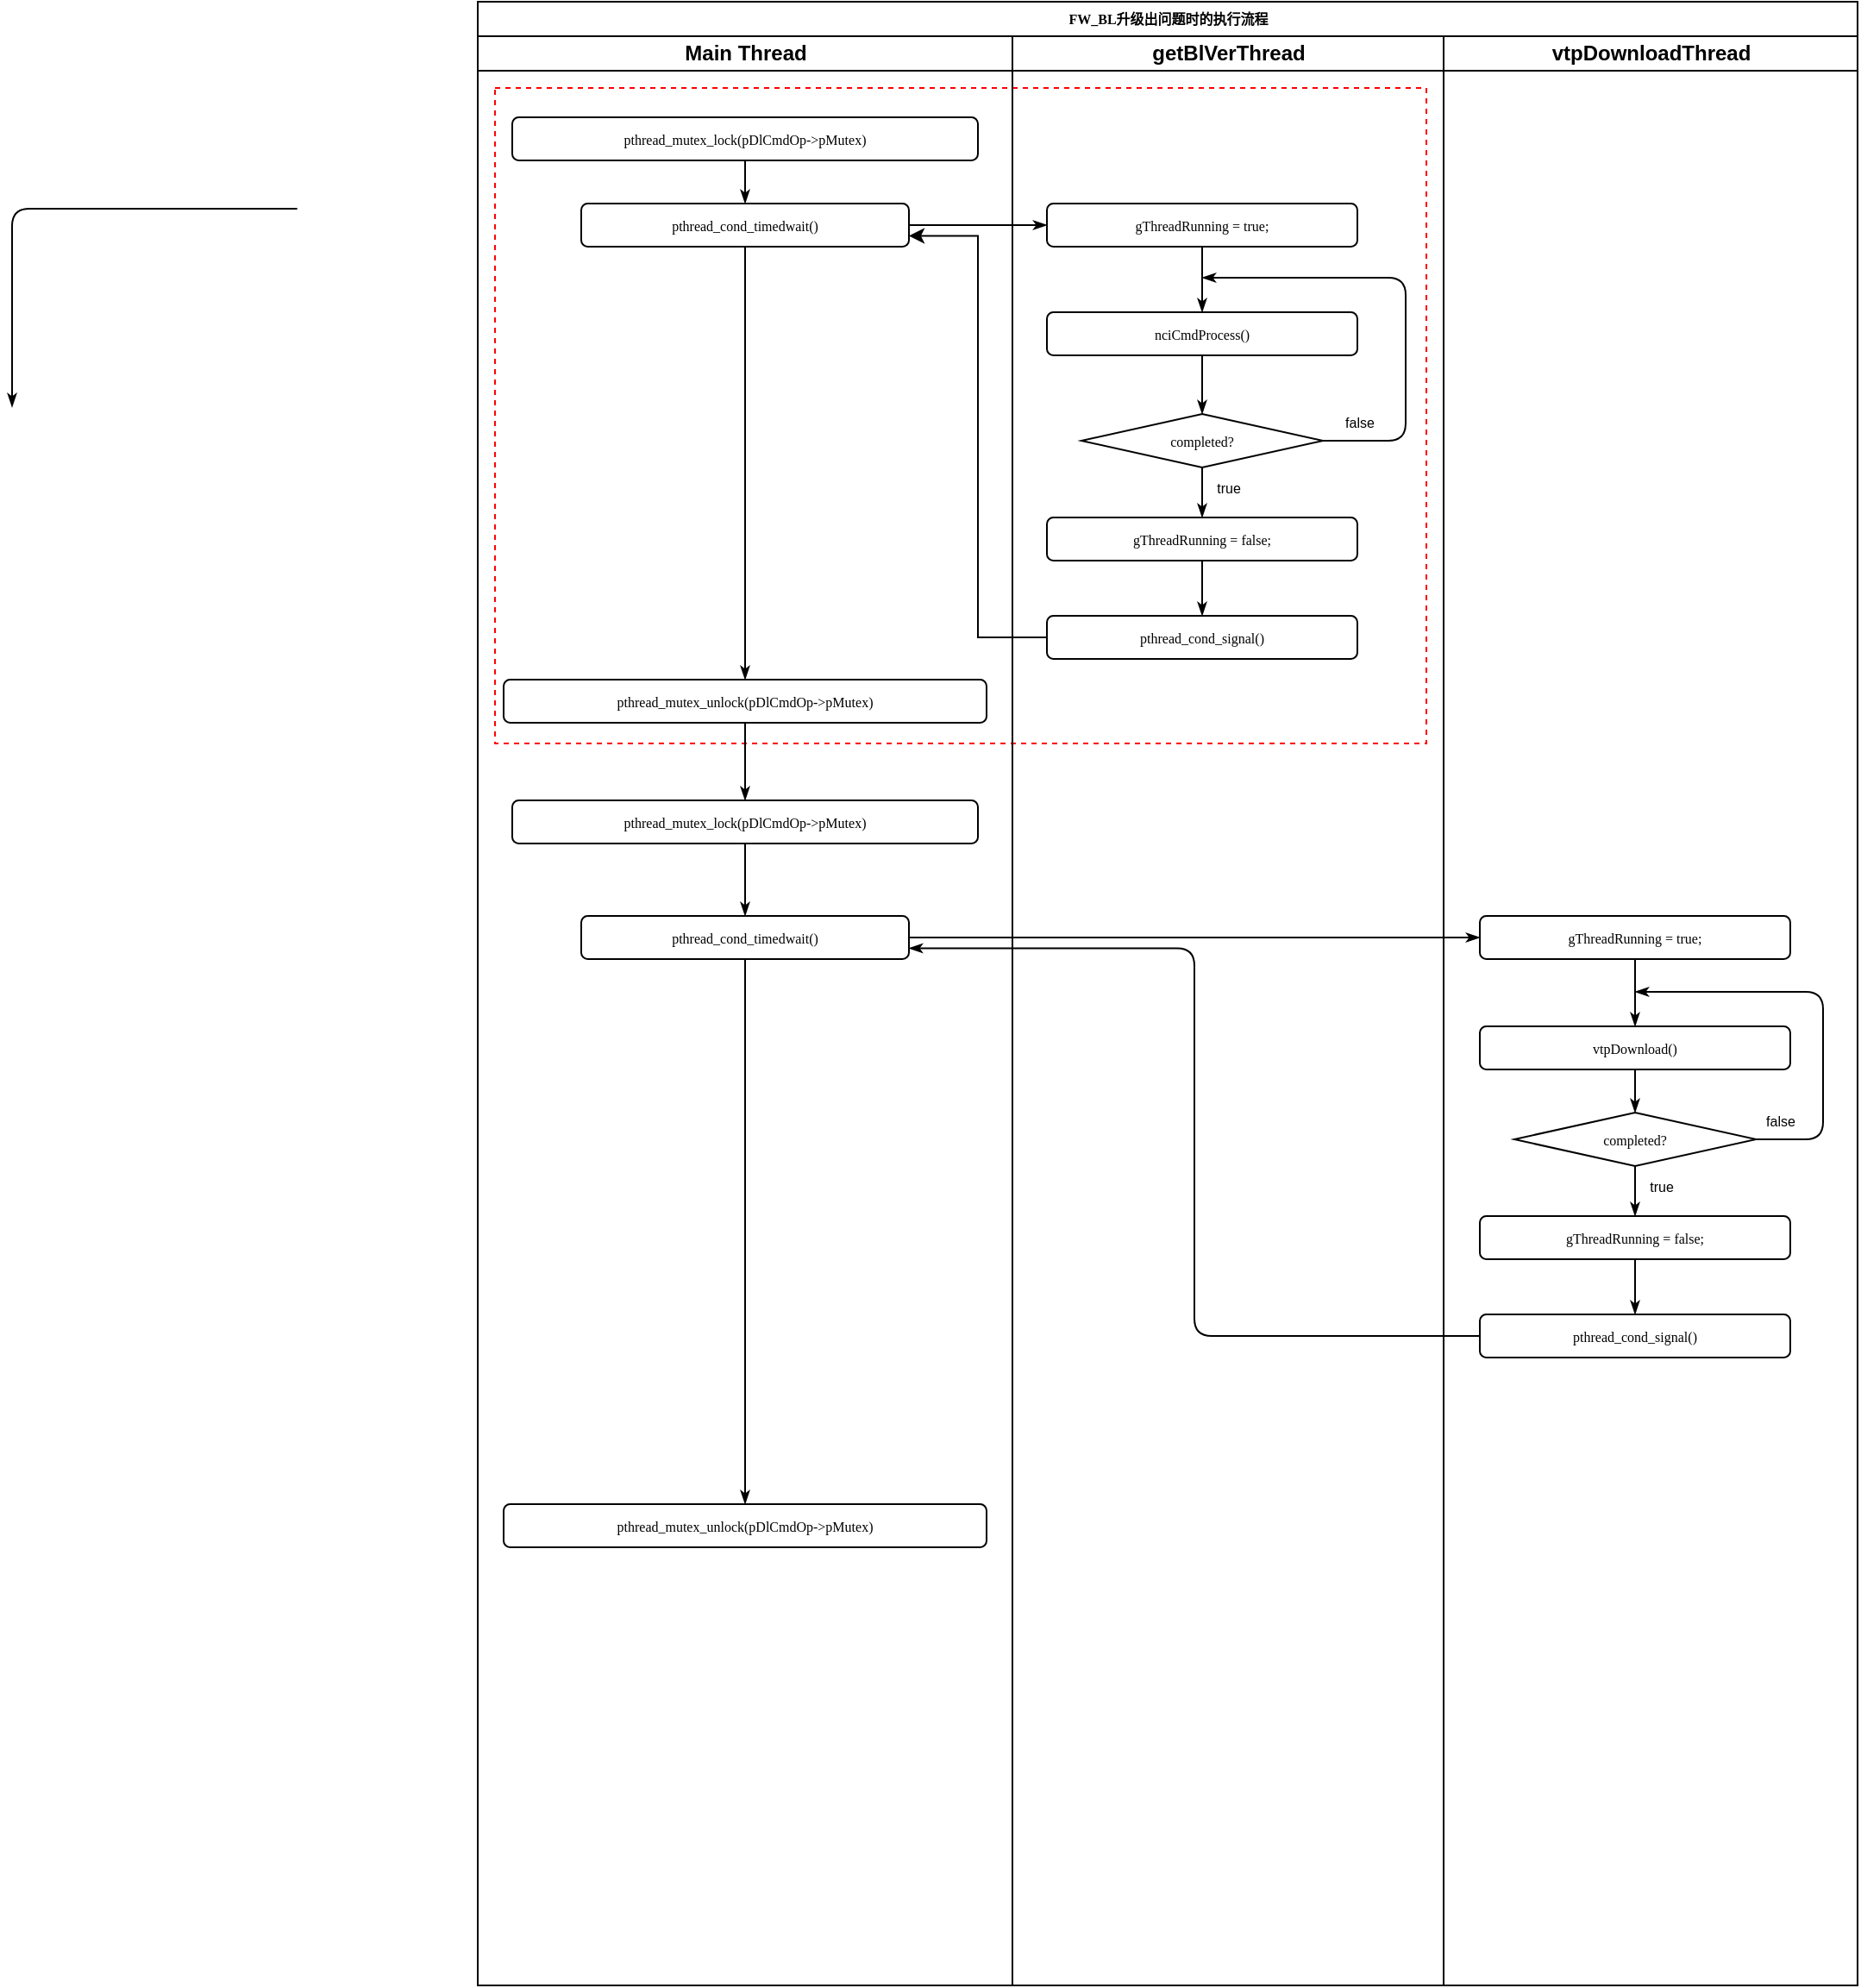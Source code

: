 <mxfile version="20.2.3" type="github">
  <diagram name="Page-1" id="74e2e168-ea6b-b213-b513-2b3c1d86103e">
    <mxGraphModel dx="1185" dy="641" grid="1" gridSize="10" guides="1" tooltips="1" connect="1" arrows="1" fold="1" page="1" pageScale="1" pageWidth="1100" pageHeight="850" background="none" math="0" shadow="0">
      <root>
        <mxCell id="0" />
        <mxCell id="1" parent="0" />
        <mxCell id="fB2f3T5bGvMoDqR02asQ-30" value="" style="whiteSpace=wrap;html=1;dashed=1;fillColor=none;strokeColor=#FF0000;strokeWidth=1;" vertex="1" parent="1">
          <mxGeometry x="300" y="100" width="540" height="380" as="geometry" />
        </mxCell>
        <mxCell id="77e6c97f196da883-1" value="FW_BL升级出问题时的执行流程" style="swimlane;html=1;childLayout=stackLayout;startSize=20;rounded=0;shadow=0;labelBackgroundColor=none;strokeWidth=1;fontFamily=Verdana;fontSize=8;align=center;" parent="1" vertex="1">
          <mxGeometry x="290" y="50" width="800" height="1150" as="geometry" />
        </mxCell>
        <mxCell id="77e6c97f196da883-2" value="Main Thread" style="swimlane;html=1;startSize=20;" parent="77e6c97f196da883-1" vertex="1">
          <mxGeometry y="20" width="310" height="1130" as="geometry" />
        </mxCell>
        <mxCell id="77e6c97f196da883-8" value="pthread_cond_timedwait()" style="rounded=1;whiteSpace=wrap;html=1;shadow=0;labelBackgroundColor=none;strokeWidth=1;fontFamily=Verdana;fontSize=8;align=center;" parent="77e6c97f196da883-2" vertex="1">
          <mxGeometry x="60" y="97" width="190" height="25" as="geometry" />
        </mxCell>
        <mxCell id="oON87pEDAaG0b01-S6Sm-5" value="pthread_mutex_unlock(pDlCmdOp-&amp;gt;pMutex)" style="rounded=1;whiteSpace=wrap;html=1;shadow=0;labelBackgroundColor=none;strokeWidth=1;fontFamily=Verdana;fontSize=8;align=center;" parent="77e6c97f196da883-2" vertex="1">
          <mxGeometry x="15" y="373" width="280" height="25" as="geometry" />
        </mxCell>
        <mxCell id="oON87pEDAaG0b01-S6Sm-8" value="pthread_mutex_lock(pDlCmdOp-&amp;gt;pMutex)" style="rounded=1;whiteSpace=wrap;html=1;shadow=0;labelBackgroundColor=none;strokeWidth=1;fontFamily=Verdana;fontSize=8;align=center;" parent="77e6c97f196da883-2" vertex="1">
          <mxGeometry x="20" y="47" width="270" height="25" as="geometry" />
        </mxCell>
        <mxCell id="oON87pEDAaG0b01-S6Sm-9" style="edgeStyle=orthogonalEdgeStyle;rounded=1;html=1;labelBackgroundColor=none;startArrow=none;startFill=0;startSize=5;endArrow=classicThin;endFill=1;endSize=5;jettySize=auto;orthogonalLoop=1;strokeWidth=1;fontFamily=Verdana;fontSize=8;exitX=0.5;exitY=1;exitDx=0;exitDy=0;entryX=0.5;entryY=0;entryDx=0;entryDy=0;" parent="77e6c97f196da883-2" source="oON87pEDAaG0b01-S6Sm-8" target="77e6c97f196da883-8" edge="1">
          <mxGeometry relative="1" as="geometry">
            <mxPoint x="284" y="132" as="sourcePoint" />
            <mxPoint x="80" y="90" as="targetPoint" />
          </mxGeometry>
        </mxCell>
        <mxCell id="oON87pEDAaG0b01-S6Sm-11" style="edgeStyle=orthogonalEdgeStyle;rounded=1;html=1;labelBackgroundColor=none;startArrow=none;startFill=0;startSize=5;endArrow=classicThin;endFill=1;endSize=5;jettySize=auto;orthogonalLoop=1;strokeWidth=1;fontFamily=Verdana;fontSize=8;exitX=0.5;exitY=1;exitDx=0;exitDy=0;" parent="77e6c97f196da883-2" source="77e6c97f196da883-8" target="oON87pEDAaG0b01-S6Sm-5" edge="1">
          <mxGeometry relative="1" as="geometry">
            <mxPoint x="165" y="82" as="sourcePoint" />
            <mxPoint x="165" y="107" as="targetPoint" />
          </mxGeometry>
        </mxCell>
        <mxCell id="fB2f3T5bGvMoDqR02asQ-4" value="pthread_cond_timedwait()" style="rounded=1;whiteSpace=wrap;html=1;shadow=0;labelBackgroundColor=none;strokeWidth=1;fontFamily=Verdana;fontSize=8;align=center;" vertex="1" parent="77e6c97f196da883-2">
          <mxGeometry x="60" y="510" width="190" height="25" as="geometry" />
        </mxCell>
        <mxCell id="fB2f3T5bGvMoDqR02asQ-5" value="pthread_mutex_unlock(pDlCmdOp-&amp;gt;pMutex)" style="rounded=1;whiteSpace=wrap;html=1;shadow=0;labelBackgroundColor=none;strokeWidth=1;fontFamily=Verdana;fontSize=8;align=center;" vertex="1" parent="77e6c97f196da883-2">
          <mxGeometry x="15" y="851" width="280" height="25" as="geometry" />
        </mxCell>
        <mxCell id="fB2f3T5bGvMoDqR02asQ-6" value="pthread_mutex_lock(pDlCmdOp-&amp;gt;pMutex)" style="rounded=1;whiteSpace=wrap;html=1;shadow=0;labelBackgroundColor=none;strokeWidth=1;fontFamily=Verdana;fontSize=8;align=center;" vertex="1" parent="77e6c97f196da883-2">
          <mxGeometry x="20" y="443" width="270" height="25" as="geometry" />
        </mxCell>
        <mxCell id="fB2f3T5bGvMoDqR02asQ-7" style="edgeStyle=orthogonalEdgeStyle;rounded=1;html=1;labelBackgroundColor=none;startArrow=none;startFill=0;startSize=5;endArrow=classicThin;endFill=1;endSize=5;jettySize=auto;orthogonalLoop=1;strokeWidth=1;fontFamily=Verdana;fontSize=8;exitX=0.5;exitY=1;exitDx=0;exitDy=0;entryX=0.5;entryY=0;entryDx=0;entryDy=0;" edge="1" parent="77e6c97f196da883-2" source="fB2f3T5bGvMoDqR02asQ-6" target="fB2f3T5bGvMoDqR02asQ-4">
          <mxGeometry relative="1" as="geometry">
            <mxPoint x="-6" y="539" as="sourcePoint" />
            <mxPoint x="-210" y="497" as="targetPoint" />
          </mxGeometry>
        </mxCell>
        <mxCell id="fB2f3T5bGvMoDqR02asQ-8" style="edgeStyle=orthogonalEdgeStyle;rounded=1;html=1;labelBackgroundColor=none;startArrow=none;startFill=0;startSize=5;endArrow=classicThin;endFill=1;endSize=5;jettySize=auto;orthogonalLoop=1;strokeWidth=1;fontFamily=Verdana;fontSize=8;exitX=0.5;exitY=1;exitDx=0;exitDy=0;" edge="1" parent="77e6c97f196da883-2" source="fB2f3T5bGvMoDqR02asQ-4" target="fB2f3T5bGvMoDqR02asQ-5">
          <mxGeometry relative="1" as="geometry">
            <mxPoint x="-125" y="445" as="sourcePoint" />
            <mxPoint x="-125" y="470" as="targetPoint" />
          </mxGeometry>
        </mxCell>
        <mxCell id="fB2f3T5bGvMoDqR02asQ-28" style="edgeStyle=orthogonalEdgeStyle;rounded=1;html=1;labelBackgroundColor=none;startArrow=none;startFill=0;startSize=5;endArrow=classicThin;endFill=1;endSize=5;jettySize=auto;orthogonalLoop=1;strokeWidth=1;fontFamily=Verdana;fontSize=8;exitX=0.5;exitY=1;exitDx=0;exitDy=0;entryX=0.5;entryY=0;entryDx=0;entryDy=0;" edge="1" parent="77e6c97f196da883-2" source="oON87pEDAaG0b01-S6Sm-5" target="fB2f3T5bGvMoDqR02asQ-6">
          <mxGeometry relative="1" as="geometry">
            <mxPoint x="165" y="474" as="sourcePoint" />
            <mxPoint x="165" y="514" as="targetPoint" />
          </mxGeometry>
        </mxCell>
        <mxCell id="77e6c97f196da883-26" style="edgeStyle=orthogonalEdgeStyle;rounded=1;html=1;labelBackgroundColor=none;startArrow=none;startFill=0;startSize=5;endArrow=classicThin;endFill=1;endSize=5;jettySize=auto;orthogonalLoop=1;strokeWidth=1;fontFamily=Verdana;fontSize=8" parent="77e6c97f196da883-1" source="77e6c97f196da883-8" target="77e6c97f196da883-11" edge="1">
          <mxGeometry relative="1" as="geometry" />
        </mxCell>
        <mxCell id="77e6c97f196da883-3" value="getBlVerThread" style="swimlane;html=1;startSize=20;" parent="77e6c97f196da883-1" vertex="1">
          <mxGeometry x="310" y="20" width="250" height="1130" as="geometry" />
        </mxCell>
        <mxCell id="77e6c97f196da883-11" value="gThreadRunning = true;&lt;br&gt;" style="rounded=1;whiteSpace=wrap;html=1;shadow=0;labelBackgroundColor=none;strokeWidth=1;fontFamily=Verdana;fontSize=8;align=center;" parent="77e6c97f196da883-3" vertex="1">
          <mxGeometry x="20" y="97" width="180" height="25" as="geometry" />
        </mxCell>
        <mxCell id="oON87pEDAaG0b01-S6Sm-12" value="pthread_cond_signal()" style="rounded=1;whiteSpace=wrap;html=1;shadow=0;labelBackgroundColor=none;strokeWidth=1;fontFamily=Verdana;fontSize=8;align=center;" parent="77e6c97f196da883-3" vertex="1">
          <mxGeometry x="20" y="336" width="180" height="25" as="geometry" />
        </mxCell>
        <mxCell id="oON87pEDAaG0b01-S6Sm-13" value="completed?" style="rhombus;whiteSpace=wrap;html=1;rounded=0;shadow=0;labelBackgroundColor=none;strokeWidth=1;fontFamily=Verdana;fontSize=8;align=center;" parent="77e6c97f196da883-3" vertex="1">
          <mxGeometry x="40" y="219" width="140" height="31" as="geometry" />
        </mxCell>
        <mxCell id="oON87pEDAaG0b01-S6Sm-14" value="gThreadRunning = false;" style="rounded=1;whiteSpace=wrap;html=1;shadow=0;labelBackgroundColor=none;strokeWidth=1;fontFamily=Verdana;fontSize=8;align=center;" parent="77e6c97f196da883-3" vertex="1">
          <mxGeometry x="20" y="279" width="180" height="25" as="geometry" />
        </mxCell>
        <object label="" id="oON87pEDAaG0b01-S6Sm-15">
          <mxCell style="edgeStyle=orthogonalEdgeStyle;rounded=1;html=1;labelBackgroundColor=none;startArrow=none;startFill=0;startSize=5;endArrow=classicThin;endFill=1;endSize=5;jettySize=auto;orthogonalLoop=1;strokeWidth=1;fontFamily=Verdana;fontSize=8;exitX=0.5;exitY=1;exitDx=0;exitDy=0;entryX=0.5;entryY=0;entryDx=0;entryDy=0;" parent="77e6c97f196da883-3" source="oON87pEDAaG0b01-S6Sm-13" target="oON87pEDAaG0b01-S6Sm-14" edge="1">
            <mxGeometry relative="1" as="geometry">
              <mxPoint x="340.029" y="282" as="sourcePoint" />
              <mxPoint x="340.029" y="307.021" as="targetPoint" />
            </mxGeometry>
          </mxCell>
        </object>
        <mxCell id="oON87pEDAaG0b01-S6Sm-16" value="true" style="text;html=1;resizable=0;autosize=1;align=center;verticalAlign=middle;points=[];fillColor=none;strokeColor=none;rounded=0;fontSize=8;" parent="77e6c97f196da883-3" vertex="1">
          <mxGeometry x="105" y="247" width="40" height="30" as="geometry" />
        </mxCell>
        <mxCell id="oON87pEDAaG0b01-S6Sm-17" value="nciCmdProcess()" style="rounded=1;whiteSpace=wrap;html=1;shadow=0;labelBackgroundColor=none;strokeWidth=1;fontFamily=Verdana;fontSize=8;align=center;" parent="77e6c97f196da883-3" vertex="1">
          <mxGeometry x="20" y="160" width="180" height="25" as="geometry" />
        </mxCell>
        <mxCell id="oON87pEDAaG0b01-S6Sm-18" style="edgeStyle=orthogonalEdgeStyle;rounded=1;html=1;labelBackgroundColor=none;startArrow=none;startFill=0;startSize=5;endArrow=classicThin;endFill=1;endSize=5;jettySize=auto;orthogonalLoop=1;strokeWidth=1;fontFamily=Verdana;fontSize=8;exitX=0.5;exitY=1;exitDx=0;exitDy=0;entryX=0.5;entryY=0;entryDx=0;entryDy=0;" parent="77e6c97f196da883-3" source="77e6c97f196da883-11" target="oON87pEDAaG0b01-S6Sm-17" edge="1">
          <mxGeometry relative="1" as="geometry">
            <mxPoint x="340.029" y="225" as="sourcePoint" />
            <mxPoint x="340.029" y="250.021" as="targetPoint" />
          </mxGeometry>
        </mxCell>
        <mxCell id="oON87pEDAaG0b01-S6Sm-19" style="edgeStyle=orthogonalEdgeStyle;rounded=1;html=1;labelBackgroundColor=none;startArrow=none;startFill=0;startSize=5;endArrow=classicThin;endFill=1;endSize=5;jettySize=auto;orthogonalLoop=1;strokeWidth=1;fontFamily=Verdana;fontSize=8;entryX=0.5;entryY=0;entryDx=0;entryDy=0;" parent="77e6c97f196da883-3" source="oON87pEDAaG0b01-S6Sm-17" target="oON87pEDAaG0b01-S6Sm-13" edge="1">
          <mxGeometry relative="1" as="geometry">
            <mxPoint x="110" y="190" as="sourcePoint" />
            <mxPoint x="120" y="170" as="targetPoint" />
          </mxGeometry>
        </mxCell>
        <mxCell id="oON87pEDAaG0b01-S6Sm-21" value="false" style="text;html=1;resizable=0;autosize=1;align=center;verticalAlign=middle;points=[];fillColor=none;strokeColor=none;rounded=0;fontSize=8;" parent="77e6c97f196da883-3" vertex="1">
          <mxGeometry x="176" y="209" width="50" height="30" as="geometry" />
        </mxCell>
        <mxCell id="fB2f3T5bGvMoDqR02asQ-1" style="edgeStyle=orthogonalEdgeStyle;rounded=1;html=1;labelBackgroundColor=none;startArrow=none;startFill=0;startSize=5;endArrow=classicThin;endFill=1;endSize=5;jettySize=auto;orthogonalLoop=1;strokeWidth=1;fontFamily=Verdana;fontSize=8;exitX=0.5;exitY=1;exitDx=0;exitDy=0;entryX=0.5;entryY=0;entryDx=0;entryDy=0;" edge="1" parent="77e6c97f196da883-3" source="oON87pEDAaG0b01-S6Sm-14" target="oON87pEDAaG0b01-S6Sm-12">
          <mxGeometry relative="1" as="geometry">
            <mxPoint x="340.029" y="201" as="sourcePoint" />
            <mxPoint x="340.029" y="226.021" as="targetPoint" />
          </mxGeometry>
        </mxCell>
        <mxCell id="77e6c97f196da883-4" value="vtpDownloadThread" style="swimlane;html=1;startSize=20;" parent="77e6c97f196da883-1" vertex="1">
          <mxGeometry x="560" y="20" width="240" height="1130" as="geometry" />
        </mxCell>
        <mxCell id="fB2f3T5bGvMoDqR02asQ-2" value="gThreadRunning = true;" style="rounded=1;whiteSpace=wrap;html=1;shadow=0;labelBackgroundColor=none;strokeWidth=1;fontFamily=Verdana;fontSize=8;align=center;" vertex="1" parent="77e6c97f196da883-4">
          <mxGeometry x="21" y="510" width="180" height="25" as="geometry" />
        </mxCell>
        <mxCell id="fB2f3T5bGvMoDqR02asQ-10" value="vtpDownload()" style="rounded=1;whiteSpace=wrap;html=1;shadow=0;labelBackgroundColor=none;strokeWidth=1;fontFamily=Verdana;fontSize=8;align=center;" vertex="1" parent="77e6c97f196da883-4">
          <mxGeometry x="21" y="574" width="180" height="25" as="geometry" />
        </mxCell>
        <mxCell id="fB2f3T5bGvMoDqR02asQ-17" value="pthread_cond_signal()" style="rounded=1;whiteSpace=wrap;html=1;shadow=0;labelBackgroundColor=none;strokeWidth=1;fontFamily=Verdana;fontSize=8;align=center;" vertex="1" parent="77e6c97f196da883-4">
          <mxGeometry x="21" y="741" width="180" height="25" as="geometry" />
        </mxCell>
        <mxCell id="fB2f3T5bGvMoDqR02asQ-18" value="completed?" style="rhombus;whiteSpace=wrap;html=1;rounded=0;shadow=0;labelBackgroundColor=none;strokeWidth=1;fontFamily=Verdana;fontSize=8;align=center;" vertex="1" parent="77e6c97f196da883-4">
          <mxGeometry x="41" y="624" width="140" height="31" as="geometry" />
        </mxCell>
        <mxCell id="fB2f3T5bGvMoDqR02asQ-19" value="gThreadRunning = false;" style="rounded=1;whiteSpace=wrap;html=1;shadow=0;labelBackgroundColor=none;strokeWidth=1;fontFamily=Verdana;fontSize=8;align=center;" vertex="1" parent="77e6c97f196da883-4">
          <mxGeometry x="21" y="684" width="180" height="25" as="geometry" />
        </mxCell>
        <object label="" id="fB2f3T5bGvMoDqR02asQ-20">
          <mxCell style="edgeStyle=orthogonalEdgeStyle;rounded=1;html=1;labelBackgroundColor=none;startArrow=none;startFill=0;startSize=5;endArrow=classicThin;endFill=1;endSize=5;jettySize=auto;orthogonalLoop=1;strokeWidth=1;fontFamily=Verdana;fontSize=8;exitX=0.5;exitY=1;exitDx=0;exitDy=0;entryX=0.5;entryY=0;entryDx=0;entryDy=0;" edge="1" parent="77e6c97f196da883-4" source="fB2f3T5bGvMoDqR02asQ-18" target="fB2f3T5bGvMoDqR02asQ-19">
            <mxGeometry relative="1" as="geometry">
              <mxPoint x="-258.971" y="617" as="sourcePoint" />
              <mxPoint x="-258.971" y="642.021" as="targetPoint" />
            </mxGeometry>
          </mxCell>
        </object>
        <mxCell id="fB2f3T5bGvMoDqR02asQ-21" value="true" style="text;html=1;resizable=0;autosize=1;align=center;verticalAlign=middle;points=[];fillColor=none;strokeColor=none;rounded=0;fontSize=8;" vertex="1" parent="77e6c97f196da883-4">
          <mxGeometry x="106" y="652" width="40" height="30" as="geometry" />
        </mxCell>
        <mxCell id="fB2f3T5bGvMoDqR02asQ-22" style="edgeStyle=orthogonalEdgeStyle;rounded=1;html=1;labelBackgroundColor=none;startArrow=none;startFill=0;startSize=5;endArrow=classicThin;endFill=1;endSize=5;jettySize=auto;orthogonalLoop=1;strokeWidth=1;fontFamily=Verdana;fontSize=8;exitX=0.5;exitY=1;exitDx=0;exitDy=0;entryX=0.5;entryY=0;entryDx=0;entryDy=0;" edge="1" parent="77e6c97f196da883-4" source="fB2f3T5bGvMoDqR02asQ-19" target="fB2f3T5bGvMoDqR02asQ-17">
          <mxGeometry relative="1" as="geometry">
            <mxPoint x="-258.971" y="536" as="sourcePoint" />
            <mxPoint x="-258.971" y="561.021" as="targetPoint" />
          </mxGeometry>
        </mxCell>
        <mxCell id="fB2f3T5bGvMoDqR02asQ-23" style="edgeStyle=orthogonalEdgeStyle;rounded=1;html=1;labelBackgroundColor=none;startArrow=none;startFill=0;startSize=5;endArrow=classicThin;endFill=1;endSize=5;jettySize=auto;orthogonalLoop=1;strokeWidth=1;fontFamily=Verdana;fontSize=8;exitX=0.5;exitY=1;exitDx=0;exitDy=0;" edge="1" parent="77e6c97f196da883-4" source="fB2f3T5bGvMoDqR02asQ-2">
          <mxGeometry relative="1" as="geometry">
            <mxPoint x="121.0" y="719" as="sourcePoint" />
            <mxPoint x="111" y="574" as="targetPoint" />
          </mxGeometry>
        </mxCell>
        <mxCell id="fB2f3T5bGvMoDqR02asQ-25" style="edgeStyle=orthogonalEdgeStyle;rounded=1;html=1;labelBackgroundColor=none;startArrow=none;startFill=0;startSize=5;endArrow=classicThin;endFill=1;endSize=5;jettySize=auto;orthogonalLoop=1;strokeWidth=1;fontFamily=Verdana;fontSize=8;exitX=0.5;exitY=1;exitDx=0;exitDy=0;entryX=0.5;entryY=0;entryDx=0;entryDy=0;" edge="1" parent="77e6c97f196da883-4" source="fB2f3T5bGvMoDqR02asQ-10" target="fB2f3T5bGvMoDqR02asQ-18">
          <mxGeometry relative="1" as="geometry">
            <mxPoint x="121.0" y="559" as="sourcePoint" />
            <mxPoint x="121.0" y="584" as="targetPoint" />
          </mxGeometry>
        </mxCell>
        <mxCell id="fB2f3T5bGvMoDqR02asQ-27" value="false" style="text;html=1;resizable=0;autosize=1;align=center;verticalAlign=middle;points=[];fillColor=none;strokeColor=none;rounded=0;fontSize=8;" vertex="1" parent="77e6c97f196da883-4">
          <mxGeometry x="170" y="614" width="50" height="30" as="geometry" />
        </mxCell>
        <mxCell id="oON87pEDAaG0b01-S6Sm-7" value="" style="edgeStyle=orthogonalEdgeStyle;rounded=0;orthogonalLoop=1;jettySize=auto;html=1;fontSize=8;entryX=1;entryY=0.75;entryDx=0;entryDy=0;exitX=0;exitY=0.5;exitDx=0;exitDy=0;" parent="77e6c97f196da883-1" target="77e6c97f196da883-8" edge="1" source="oON87pEDAaG0b01-S6Sm-12">
          <mxGeometry relative="1" as="geometry">
            <mxPoint x="330" y="272.5" as="sourcePoint" />
            <mxPoint x="280.029" y="182" as="targetPoint" />
          </mxGeometry>
        </mxCell>
        <mxCell id="fB2f3T5bGvMoDqR02asQ-9" style="edgeStyle=orthogonalEdgeStyle;rounded=1;html=1;labelBackgroundColor=none;startArrow=none;startFill=0;startSize=5;endArrow=classicThin;endFill=1;endSize=5;jettySize=auto;orthogonalLoop=1;strokeWidth=1;fontFamily=Verdana;fontSize=8;entryX=0;entryY=0.5;entryDx=0;entryDy=0;exitX=1;exitY=0.5;exitDx=0;exitDy=0;" edge="1" parent="77e6c97f196da883-1" source="fB2f3T5bGvMoDqR02asQ-4" target="fB2f3T5bGvMoDqR02asQ-2">
          <mxGeometry relative="1" as="geometry">
            <mxPoint x="361.25" y="554.0" as="sourcePoint" />
            <mxPoint x="455" y="554.0" as="targetPoint" />
          </mxGeometry>
        </mxCell>
        <mxCell id="fB2f3T5bGvMoDqR02asQ-31" style="edgeStyle=orthogonalEdgeStyle;rounded=1;html=1;labelBackgroundColor=none;startArrow=none;startFill=0;startSize=5;endArrow=classicThin;endFill=1;endSize=5;jettySize=auto;orthogonalLoop=1;strokeWidth=1;fontFamily=Verdana;fontSize=8;exitX=0;exitY=0.5;exitDx=0;exitDy=0;entryX=1;entryY=0.75;entryDx=0;entryDy=0;" edge="1" parent="77e6c97f196da883-1" source="fB2f3T5bGvMoDqR02asQ-17" target="fB2f3T5bGvMoDqR02asQ-4">
          <mxGeometry relative="1" as="geometry">
            <mxPoint x="681" y="739" as="sourcePoint" />
            <mxPoint x="190" y="580" as="targetPoint" />
          </mxGeometry>
        </mxCell>
        <mxCell id="77e6c97f196da883-27" style="edgeStyle=orthogonalEdgeStyle;rounded=1;html=1;labelBackgroundColor=none;startArrow=none;startFill=0;startSize=5;endArrow=classicThin;endFill=1;endSize=5;jettySize=auto;orthogonalLoop=1;strokeWidth=1;fontFamily=Verdana;fontSize=8" parent="1" edge="1">
          <mxGeometry relative="1" as="geometry">
            <Array as="points">
              <mxPoint x="189.97" y="170" />
              <mxPoint x="19.97" y="170" />
            </Array>
            <mxPoint x="139.97" y="170" as="sourcePoint" />
            <mxPoint x="19.999" y="285" as="targetPoint" />
          </mxGeometry>
        </mxCell>
        <mxCell id="oON87pEDAaG0b01-S6Sm-20" style="edgeStyle=orthogonalEdgeStyle;rounded=1;html=1;labelBackgroundColor=none;startArrow=none;startFill=0;startSize=5;endArrow=classicThin;endFill=1;endSize=5;jettySize=auto;orthogonalLoop=1;strokeWidth=1;fontFamily=Verdana;fontSize=8;exitX=1;exitY=0.5;exitDx=0;exitDy=0;" parent="1" source="oON87pEDAaG0b01-S6Sm-13" edge="1">
          <mxGeometry relative="1" as="geometry">
            <mxPoint x="940.0" y="295" as="sourcePoint" />
            <mxPoint x="710" y="210" as="targetPoint" />
            <Array as="points">
              <mxPoint x="828" y="304" />
              <mxPoint x="828" y="210" />
            </Array>
          </mxGeometry>
        </mxCell>
        <mxCell id="fB2f3T5bGvMoDqR02asQ-26" style="edgeStyle=orthogonalEdgeStyle;rounded=1;html=1;labelBackgroundColor=none;startArrow=none;startFill=0;startSize=5;endArrow=classicThin;endFill=1;endSize=5;jettySize=auto;orthogonalLoop=1;strokeWidth=1;fontFamily=Verdana;fontSize=8;exitX=1;exitY=0.5;exitDx=0;exitDy=0;" edge="1" parent="1" source="fB2f3T5bGvMoDqR02asQ-18">
          <mxGeometry relative="1" as="geometry">
            <mxPoint x="971.0" y="679" as="sourcePoint" />
            <mxPoint x="961" y="624" as="targetPoint" />
            <Array as="points">
              <mxPoint x="1070" y="710" />
              <mxPoint x="1070" y="624" />
            </Array>
          </mxGeometry>
        </mxCell>
      </root>
    </mxGraphModel>
  </diagram>
</mxfile>
